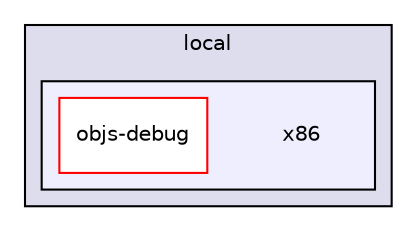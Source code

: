 digraph "fmod/android/fmodstudioapi10503android/api/studio/examples/eclipse/3d/obj/local/x86" {
  compound=true
  node [ fontsize="10", fontname="Helvetica"];
  edge [ labelfontsize="10", labelfontname="Helvetica"];
  subgraph clusterdir_8a082c8d19be81a8fa6df4d1951882b3 {
    graph [ bgcolor="#ddddee", pencolor="black", label="local" fontname="Helvetica", fontsize="10", URL="dir_8a082c8d19be81a8fa6df4d1951882b3.html"]
  subgraph clusterdir_3f4ea76e828337645a3b76c0e5c76c34 {
    graph [ bgcolor="#eeeeff", pencolor="black", label="" URL="dir_3f4ea76e828337645a3b76c0e5c76c34.html"];
    dir_3f4ea76e828337645a3b76c0e5c76c34 [shape=plaintext label="x86"];
    dir_8635f7961871cf29a86fc19b79f1dc85 [shape=box label="objs-debug" color="red" fillcolor="white" style="filled" URL="dir_8635f7961871cf29a86fc19b79f1dc85.html"];
  }
  }
}
